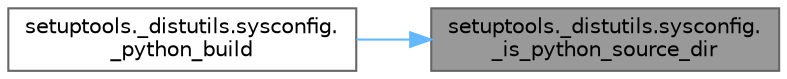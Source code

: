 digraph "setuptools._distutils.sysconfig._is_python_source_dir"
{
 // LATEX_PDF_SIZE
  bgcolor="transparent";
  edge [fontname=Helvetica,fontsize=10,labelfontname=Helvetica,labelfontsize=10];
  node [fontname=Helvetica,fontsize=10,shape=box,height=0.2,width=0.4];
  rankdir="RL";
  Node1 [id="Node000001",label="setuptools._distutils.sysconfig.\l_is_python_source_dir",height=0.2,width=0.4,color="gray40", fillcolor="grey60", style="filled", fontcolor="black",tooltip=" "];
  Node1 -> Node2 [id="edge1_Node000001_Node000002",dir="back",color="steelblue1",style="solid",tooltip=" "];
  Node2 [id="Node000002",label="setuptools._distutils.sysconfig.\l_python_build",height=0.2,width=0.4,color="grey40", fillcolor="white", style="filled",URL="$namespacesetuptools_1_1__distutils_1_1sysconfig.html#a67eb41bc3982a4c1562728791f40c75f",tooltip=" "];
}
